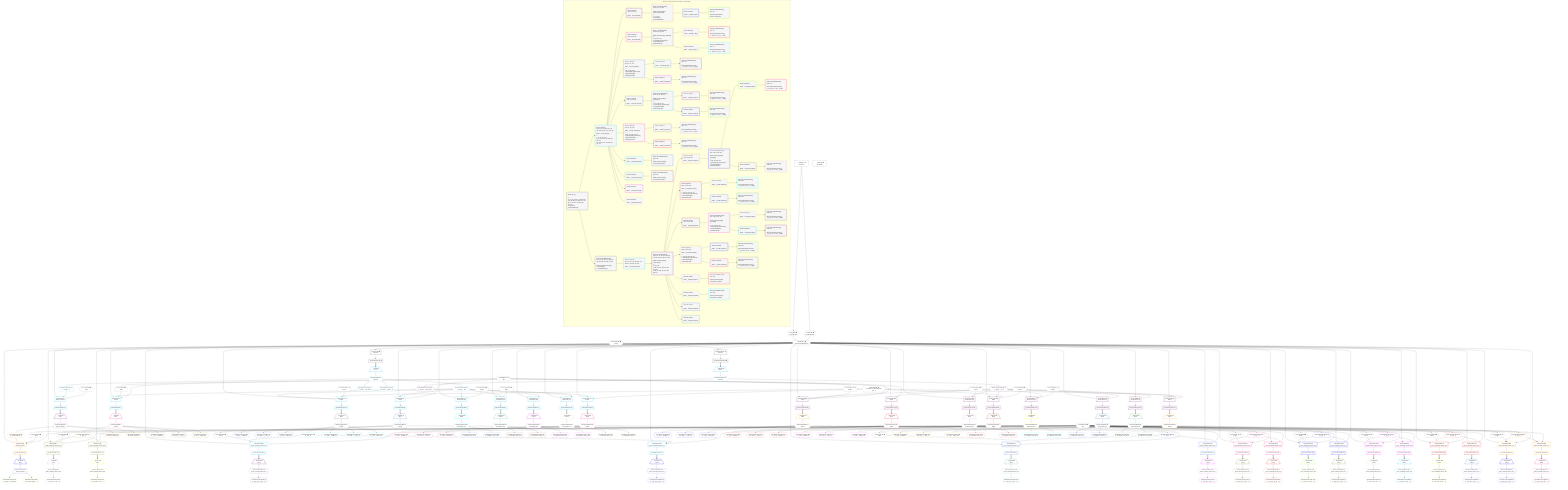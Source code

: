 %%{init: {'themeVariables': { 'fontSize': '12px'}}}%%
graph TD
    classDef path fill:#eee,stroke:#000,color:#000
    classDef plan fill:#fff,stroke-width:1px,color:#000
    classDef itemplan fill:#fff,stroke-width:2px,color:#000
    classDef unbatchedplan fill:#dff,stroke-width:1px,color:#000
    classDef sideeffectplan fill:#fcc,stroke-width:2px,color:#000
    classDef bucket fill:#f6f6f6,color:#000,stroke-width:2px,text-align:left


    %% plan dependencies
    Object10{{"Object[10∈0] ➊<br />ᐸ{pgSettings,withPgClient}ᐳ"}}:::plan
    Access8{{"Access[8∈0] ➊<br />ᐸ2.pgSettingsᐳ"}}:::plan
    Access9{{"Access[9∈0] ➊<br />ᐸ2.withPgClientᐳ"}}:::plan
    Access8 & Access9 --> Object10
    PgSelect7[["PgSelect[7∈0] ➊<br />ᐸpersonᐳ"]]:::plan
    Object10 --> PgSelect7
    __Value2["__Value[2∈0] ➊<br />ᐸcontextᐳ"]:::plan
    __Value2 --> Access8
    __Value2 --> Access9
    PgSelectRows11[["PgSelectRows[11∈0] ➊"]]:::plan
    PgSelect7 --> PgSelectRows11
    Connection36{{"Connection[36∈0] ➊<br />ᐸ32ᐳ"}}:::plan
    Constant406{{"Constant[406∈0] ➊<br />ᐸ1ᐳ"}}:::plan
    Constant406 --> Connection36
    Connection50{{"Connection[50∈0] ➊<br />ᐸ48ᐳ"}}:::plan
    Constant407{{"Constant[407∈0] ➊<br />ᐸ2ᐳ"}}:::plan
    Constant407 --> Connection50
    Connection65{{"Connection[65∈0] ➊<br />ᐸ61ᐳ"}}:::plan
    Constant406 --> Connection65
    Connection97{{"Connection[97∈0] ➊<br />ᐸ93ᐳ"}}:::plan
    Constant406 --> Connection97
    Connection134{{"Connection[134∈0] ➊<br />ᐸ130ᐳ"}}:::plan
    Constant406 --> Connection134
    Connection167{{"Connection[167∈0] ➊<br />ᐸ163ᐳ"}}:::plan
    Constant406 --> Connection167
    Connection237{{"Connection[237∈0] ➊<br />ᐸ233ᐳ"}}:::plan
    Constant407 --> Connection237
    Connection252{{"Connection[252∈0] ➊<br />ᐸ248ᐳ"}}:::plan
    Constant406 --> Connection252
    Connection284{{"Connection[284∈0] ➊<br />ᐸ280ᐳ"}}:::plan
    Constant406 --> Connection284
    Connection321{{"Connection[321∈0] ➊<br />ᐸ317ᐳ"}}:::plan
    Constant406 --> Connection321
    Connection354{{"Connection[354∈0] ➊<br />ᐸ350ᐳ"}}:::plan
    Constant406 --> Connection354
    __Value4["__Value[4∈0] ➊<br />ᐸrootValueᐳ"]:::plan
    Connection22{{"Connection[22∈0] ➊<br />ᐸ18ᐳ"}}:::plan
    Connection119{{"Connection[119∈0] ➊<br />ᐸ117ᐳ"}}:::plan
    Connection187{{"Connection[187∈0] ➊<br />ᐸ185ᐳ"}}:::plan
    Connection198{{"Connection[198∈0] ➊<br />ᐸ196ᐳ"}}:::plan
    Connection223{{"Connection[223∈0] ➊<br />ᐸ221ᐳ"}}:::plan
    Connection306{{"Connection[306∈0] ➊<br />ᐸ304ᐳ"}}:::plan
    Connection374{{"Connection[374∈0] ➊<br />ᐸ372ᐳ"}}:::plan
    Connection385{{"Connection[385∈0] ➊<br />ᐸ383ᐳ"}}:::plan
    Constant408{{"Constant[408∈0] ➊<br />ᐸ'Large bet on myself in round one.'ᐳ"}}:::plan
    PgSelect51[["PgSelect[51∈1]<br />ᐸpostᐳ"]]:::plan
    PgClassExpression44{{"PgClassExpression[44∈1]<br />ᐸ__person__.”id”ᐳ"}}:::plan
    Object10 & PgClassExpression44 & Connection50 & Constant407 --> PgSelect51
    PgSelect120[["PgSelect[120∈1]<br />ᐸpostᐳ"]]:::plan
    Object10 & PgClassExpression44 & Constant408 & Connection119 --> PgSelect120
    PgSelect23[["PgSelect[23∈1]<br />ᐸperson_friendsᐳ"]]:::plan
    PgClassExpression15{{"PgClassExpression[15∈1]<br />ᐸ__person__ᐳ"}}:::plan
    Object10 & PgClassExpression15 & Connection22 --> PgSelect23
    PgSelect82[["PgSelect[82∈1]<br />ᐸpostᐳ"]]:::plan
    Object10 & PgClassExpression44 & Constant407 --> PgSelect82
    PgSelect152[["PgSelect[152∈1]<br />ᐸpostᐳ"]]:::plan
    Object10 & PgClassExpression44 & Constant408 --> PgSelect152
    PgSelect188[["PgSelect[188∈1]<br />ᐸcompound_keyᐳ"]]:::plan
    Object10 & PgClassExpression44 & Connection187 --> PgSelect188
    PgSelect199[["PgSelect[199∈1]<br />ᐸcompound_keyᐳ"]]:::plan
    Object10 & PgClassExpression44 & Connection198 --> PgSelect199
    PgSelect205[["PgSelect[205∈1]<br />ᐸcompound_keyᐳ"]]:::plan
    Object10 & PgClassExpression44 --> PgSelect205
    PgSelect212[["PgSelect[212∈1]<br />ᐸcompound_keyᐳ"]]:::plan
    Object10 & PgClassExpression44 --> PgSelect212
    __Item12[/"__Item[12∈1]<br />ᐸ11ᐳ"\]:::itemplan
    PgSelectRows11 ==> __Item12
    PgSelectSingle13{{"PgSelectSingle[13∈1]<br />ᐸpersonᐳ"}}:::plan
    __Item12 --> PgSelectSingle13
    PgClassExpression14{{"PgClassExpression[14∈1]<br />ᐸ__person__...full_name”ᐳ"}}:::plan
    PgSelectSingle13 --> PgClassExpression14
    PgSelectSingle13 --> PgClassExpression15
    PgClassExpression16{{"PgClassExpression[16∈1]<br />ᐸ”c”.”perso..._person__)ᐳ"}}:::plan
    PgSelectSingle13 --> PgClassExpression16
    PgSelectRows24[["PgSelectRows[24∈1]"]]:::plan
    PgSelect23 --> PgSelectRows24
    PgSelectSingle13 --> PgClassExpression44
    PgSelectRows52[["PgSelectRows[52∈1]"]]:::plan
    PgSelect51 --> PgSelectRows52
    PgSelectRows84[["PgSelectRows[84∈1]"]]:::plan
    PgSelect82 --> PgSelectRows84
    PgSelectRows121[["PgSelectRows[121∈1]"]]:::plan
    PgSelect120 --> PgSelectRows121
    PgSelectRows154[["PgSelectRows[154∈1]"]]:::plan
    PgSelect152 --> PgSelectRows154
    PgSelectRows189[["PgSelectRows[189∈1]"]]:::plan
    PgSelect188 --> PgSelectRows189
    PgSelectRows200[["PgSelectRows[200∈1]"]]:::plan
    PgSelect199 --> PgSelectRows200
    PgSelectRows207[["PgSelectRows[207∈1]"]]:::plan
    PgSelect205 --> PgSelectRows207
    PgSelectRows214[["PgSelectRows[214∈1]"]]:::plan
    PgSelect212 --> PgSelectRows214
    __Item25[/"__Item[25∈2]<br />ᐸ24ᐳ"\]:::itemplan
    PgSelectRows24 ==> __Item25
    PgSelectSingle26{{"PgSelectSingle[26∈2]<br />ᐸperson_friendsᐳ"}}:::plan
    __Item25 --> PgSelectSingle26
    PgSelect37[["PgSelect[37∈3]<br />ᐸperson_friendsᐳ"]]:::plan
    PgClassExpression28{{"PgClassExpression[28∈3]<br />ᐸ__person_friends__ᐳ"}}:::plan
    Object10 & PgClassExpression28 & Connection36 & Constant406 --> PgSelect37
    PgClassExpression27{{"PgClassExpression[27∈3]<br />ᐸ__person_f...full_name”ᐳ"}}:::plan
    PgSelectSingle26 --> PgClassExpression27
    PgSelectSingle26 --> PgClassExpression28
    PgClassExpression29{{"PgClassExpression[29∈3]<br />ᐸ”c”.”perso...friends__)ᐳ"}}:::plan
    PgSelectSingle26 --> PgClassExpression29
    PgSelectRows38[["PgSelectRows[38∈3]"]]:::plan
    PgSelect37 --> PgSelectRows38
    __Item39[/"__Item[39∈4]<br />ᐸ38ᐳ"\]:::itemplan
    PgSelectRows38 ==> __Item39
    PgSelectSingle40{{"PgSelectSingle[40∈4]<br />ᐸperson_friendsᐳ"}}:::plan
    __Item39 --> PgSelectSingle40
    PgClassExpression41{{"PgClassExpression[41∈5]<br />ᐸ__person_f...full_name”ᐳ"}}:::plan
    PgSelectSingle40 --> PgClassExpression41
    PgClassExpression43{{"PgClassExpression[43∈5]<br />ᐸ”c”.”perso...friends__)ᐳ"}}:::plan
    PgSelectSingle40 --> PgClassExpression43
    __Item53[/"__Item[53∈6]<br />ᐸ52ᐳ"\]:::itemplan
    PgSelectRows52 ==> __Item53
    PgSelectSingle54{{"PgSelectSingle[54∈6]<br />ᐸpostᐳ"}}:::plan
    __Item53 --> PgSelectSingle54
    PgSelect66[["PgSelect[66∈7]<br />ᐸpost_computed_interval_setᐳ"]]:::plan
    PgClassExpression56{{"PgClassExpression[56∈7]<br />ᐸ__post__ᐳ"}}:::plan
    Object10 & PgClassExpression56 & Connection65 & Constant406 --> PgSelect66
    PgSelect74[["PgSelect[74∈7]<br />ᐸpost_computed_interval_setᐳ"]]:::plan
    Object10 & PgClassExpression56 & Constant406 --> PgSelect74
    PgClassExpression55{{"PgClassExpression[55∈7]<br />ᐸ__post__.”headline”ᐳ"}}:::plan
    PgSelectSingle54 --> PgClassExpression55
    PgSelectSingle54 --> PgClassExpression56
    PgClassExpression57{{"PgClassExpression[57∈7]<br />ᐸ”a”.”post_...(__post__)ᐳ"}}:::plan
    PgSelectSingle54 --> PgClassExpression57
    PgClassExpression58{{"PgClassExpression[58∈7]<br />ᐸ__post__.”author_id”ᐳ"}}:::plan
    PgSelectSingle54 --> PgClassExpression58
    PgSelectRows67[["PgSelectRows[67∈7]"]]:::plan
    PgSelect66 --> PgSelectRows67
    PgSelectRows76[["PgSelectRows[76∈7]"]]:::plan
    PgSelect74 --> PgSelectRows76
    __Item68[/"__Item[68∈8]<br />ᐸ67ᐳ"\]:::itemplan
    PgSelectRows67 ==> __Item68
    PgSelectSingle69{{"PgSelectSingle[69∈8]<br />ᐸpost_computed_interval_setᐳ"}}:::plan
    __Item68 --> PgSelectSingle69
    PgClassExpression70{{"PgClassExpression[70∈8]<br />ᐸ__post_com...al_set__.vᐳ"}}:::plan
    PgSelectSingle69 --> PgClassExpression70
    __Item77[/"__Item[77∈10]<br />ᐸ76ᐳ"\]:::itemplan
    PgSelectRows76 ==> __Item77
    PgSelectSingle78{{"PgSelectSingle[78∈10]<br />ᐸpost_computed_interval_setᐳ"}}:::plan
    __Item77 --> PgSelectSingle78
    PgClassExpression79{{"PgClassExpression[79∈10]<br />ᐸ__post_com...al_set__.vᐳ"}}:::plan
    PgSelectSingle78 --> PgClassExpression79
    PgSelect98[["PgSelect[98∈12]<br />ᐸpost_computed_interval_setᐳ"]]:::plan
    PgClassExpression88{{"PgClassExpression[88∈12]<br />ᐸ__post__ᐳ"}}:::plan
    Object10 & PgClassExpression88 & Connection97 & Constant406 --> PgSelect98
    PgSelect106[["PgSelect[106∈12]<br />ᐸpost_computed_interval_setᐳ"]]:::plan
    Object10 & PgClassExpression88 & Constant406 --> PgSelect106
    __Item85[/"__Item[85∈12]<br />ᐸ84ᐳ"\]:::itemplan
    PgSelectRows84 ==> __Item85
    PgSelectSingle86{{"PgSelectSingle[86∈12]<br />ᐸpostᐳ"}}:::plan
    __Item85 --> PgSelectSingle86
    PgClassExpression87{{"PgClassExpression[87∈12]<br />ᐸ__post__.”headline”ᐳ"}}:::plan
    PgSelectSingle86 --> PgClassExpression87
    PgSelectSingle86 --> PgClassExpression88
    PgClassExpression89{{"PgClassExpression[89∈12]<br />ᐸ”a”.”post_...(__post__)ᐳ"}}:::plan
    PgSelectSingle86 --> PgClassExpression89
    PgClassExpression90{{"PgClassExpression[90∈12]<br />ᐸ__post__.”author_id”ᐳ"}}:::plan
    PgSelectSingle86 --> PgClassExpression90
    PgSelectRows99[["PgSelectRows[99∈12]"]]:::plan
    PgSelect98 --> PgSelectRows99
    PgSelectRows108[["PgSelectRows[108∈12]"]]:::plan
    PgSelect106 --> PgSelectRows108
    __Item100[/"__Item[100∈13]<br />ᐸ99ᐳ"\]:::itemplan
    PgSelectRows99 ==> __Item100
    PgSelectSingle101{{"PgSelectSingle[101∈13]<br />ᐸpost_computed_interval_setᐳ"}}:::plan
    __Item100 --> PgSelectSingle101
    PgClassExpression102{{"PgClassExpression[102∈13]<br />ᐸ__post_com...al_set__.vᐳ"}}:::plan
    PgSelectSingle101 --> PgClassExpression102
    __Item109[/"__Item[109∈15]<br />ᐸ108ᐳ"\]:::itemplan
    PgSelectRows108 ==> __Item109
    PgSelectSingle110{{"PgSelectSingle[110∈15]<br />ᐸpost_computed_interval_setᐳ"}}:::plan
    __Item109 --> PgSelectSingle110
    PgClassExpression111{{"PgClassExpression[111∈15]<br />ᐸ__post_com...al_set__.vᐳ"}}:::plan
    PgSelectSingle110 --> PgClassExpression111
    __Item122[/"__Item[122∈17]<br />ᐸ121ᐳ"\]:::itemplan
    PgSelectRows121 ==> __Item122
    PgSelectSingle123{{"PgSelectSingle[123∈17]<br />ᐸpostᐳ"}}:::plan
    __Item122 --> PgSelectSingle123
    PgSelect135[["PgSelect[135∈18]<br />ᐸpost_computed_interval_setᐳ"]]:::plan
    PgClassExpression125{{"PgClassExpression[125∈18]<br />ᐸ__post__ᐳ"}}:::plan
    Object10 & PgClassExpression125 & Connection134 & Constant406 --> PgSelect135
    PgSelect143[["PgSelect[143∈18]<br />ᐸpost_computed_interval_setᐳ"]]:::plan
    Object10 & PgClassExpression125 & Constant406 --> PgSelect143
    PgClassExpression124{{"PgClassExpression[124∈18]<br />ᐸ__post__.”headline”ᐳ"}}:::plan
    PgSelectSingle123 --> PgClassExpression124
    PgSelectSingle123 --> PgClassExpression125
    PgClassExpression126{{"PgClassExpression[126∈18]<br />ᐸ”a”.”post_...(__post__)ᐳ"}}:::plan
    PgSelectSingle123 --> PgClassExpression126
    PgClassExpression127{{"PgClassExpression[127∈18]<br />ᐸ__post__.”author_id”ᐳ"}}:::plan
    PgSelectSingle123 --> PgClassExpression127
    PgSelectRows136[["PgSelectRows[136∈18]"]]:::plan
    PgSelect135 --> PgSelectRows136
    PgSelectRows145[["PgSelectRows[145∈18]"]]:::plan
    PgSelect143 --> PgSelectRows145
    __Item137[/"__Item[137∈19]<br />ᐸ136ᐳ"\]:::itemplan
    PgSelectRows136 ==> __Item137
    PgSelectSingle138{{"PgSelectSingle[138∈19]<br />ᐸpost_computed_interval_setᐳ"}}:::plan
    __Item137 --> PgSelectSingle138
    PgClassExpression139{{"PgClassExpression[139∈19]<br />ᐸ__post_com...al_set__.vᐳ"}}:::plan
    PgSelectSingle138 --> PgClassExpression139
    __Item146[/"__Item[146∈21]<br />ᐸ145ᐳ"\]:::itemplan
    PgSelectRows145 ==> __Item146
    PgSelectSingle147{{"PgSelectSingle[147∈21]<br />ᐸpost_computed_interval_setᐳ"}}:::plan
    __Item146 --> PgSelectSingle147
    PgClassExpression148{{"PgClassExpression[148∈21]<br />ᐸ__post_com...al_set__.vᐳ"}}:::plan
    PgSelectSingle147 --> PgClassExpression148
    PgSelect168[["PgSelect[168∈23]<br />ᐸpost_computed_interval_setᐳ"]]:::plan
    PgClassExpression158{{"PgClassExpression[158∈23]<br />ᐸ__post__ᐳ"}}:::plan
    Object10 & PgClassExpression158 & Connection167 & Constant406 --> PgSelect168
    PgSelect176[["PgSelect[176∈23]<br />ᐸpost_computed_interval_setᐳ"]]:::plan
    Object10 & PgClassExpression158 & Constant406 --> PgSelect176
    __Item155[/"__Item[155∈23]<br />ᐸ154ᐳ"\]:::itemplan
    PgSelectRows154 ==> __Item155
    PgSelectSingle156{{"PgSelectSingle[156∈23]<br />ᐸpostᐳ"}}:::plan
    __Item155 --> PgSelectSingle156
    PgClassExpression157{{"PgClassExpression[157∈23]<br />ᐸ__post__.”headline”ᐳ"}}:::plan
    PgSelectSingle156 --> PgClassExpression157
    PgSelectSingle156 --> PgClassExpression158
    PgClassExpression159{{"PgClassExpression[159∈23]<br />ᐸ”a”.”post_...(__post__)ᐳ"}}:::plan
    PgSelectSingle156 --> PgClassExpression159
    PgClassExpression160{{"PgClassExpression[160∈23]<br />ᐸ__post__.”author_id”ᐳ"}}:::plan
    PgSelectSingle156 --> PgClassExpression160
    PgSelectRows169[["PgSelectRows[169∈23]"]]:::plan
    PgSelect168 --> PgSelectRows169
    PgSelectRows178[["PgSelectRows[178∈23]"]]:::plan
    PgSelect176 --> PgSelectRows178
    __Item170[/"__Item[170∈24]<br />ᐸ169ᐳ"\]:::itemplan
    PgSelectRows169 ==> __Item170
    PgSelectSingle171{{"PgSelectSingle[171∈24]<br />ᐸpost_computed_interval_setᐳ"}}:::plan
    __Item170 --> PgSelectSingle171
    PgClassExpression172{{"PgClassExpression[172∈24]<br />ᐸ__post_com...al_set__.vᐳ"}}:::plan
    PgSelectSingle171 --> PgClassExpression172
    __Item179[/"__Item[179∈26]<br />ᐸ178ᐳ"\]:::itemplan
    PgSelectRows178 ==> __Item179
    PgSelectSingle180{{"PgSelectSingle[180∈26]<br />ᐸpost_computed_interval_setᐳ"}}:::plan
    __Item179 --> PgSelectSingle180
    PgClassExpression181{{"PgClassExpression[181∈26]<br />ᐸ__post_com...al_set__.vᐳ"}}:::plan
    PgSelectSingle180 --> PgClassExpression181
    __Item190[/"__Item[190∈28]<br />ᐸ189ᐳ"\]:::itemplan
    PgSelectRows189 ==> __Item190
    PgSelectSingle191{{"PgSelectSingle[191∈28]<br />ᐸcompound_keyᐳ"}}:::plan
    __Item190 --> PgSelectSingle191
    PgClassExpression192{{"PgClassExpression[192∈29]<br />ᐸ__compound...rson_id_1”ᐳ"}}:::plan
    PgSelectSingle191 --> PgClassExpression192
    PgClassExpression193{{"PgClassExpression[193∈29]<br />ᐸ__compound...rson_id_2”ᐳ"}}:::plan
    PgSelectSingle191 --> PgClassExpression193
    __Item201[/"__Item[201∈30]<br />ᐸ200ᐳ"\]:::itemplan
    PgSelectRows200 ==> __Item201
    PgSelectSingle202{{"PgSelectSingle[202∈30]<br />ᐸcompound_keyᐳ"}}:::plan
    __Item201 --> PgSelectSingle202
    PgClassExpression203{{"PgClassExpression[203∈31]<br />ᐸ__compound...rson_id_1”ᐳ"}}:::plan
    PgSelectSingle202 --> PgClassExpression203
    PgClassExpression204{{"PgClassExpression[204∈31]<br />ᐸ__compound...rson_id_2”ᐳ"}}:::plan
    PgSelectSingle202 --> PgClassExpression204
    __Item208[/"__Item[208∈32]<br />ᐸ207ᐳ"\]:::itemplan
    PgSelectRows207 ==> __Item208
    PgSelectSingle209{{"PgSelectSingle[209∈32]<br />ᐸcompound_keyᐳ"}}:::plan
    __Item208 --> PgSelectSingle209
    PgClassExpression210{{"PgClassExpression[210∈32]<br />ᐸ__compound...rson_id_1”ᐳ"}}:::plan
    PgSelectSingle209 --> PgClassExpression210
    PgClassExpression211{{"PgClassExpression[211∈32]<br />ᐸ__compound...rson_id_2”ᐳ"}}:::plan
    PgSelectSingle209 --> PgClassExpression211
    __Item215[/"__Item[215∈33]<br />ᐸ214ᐳ"\]:::itemplan
    PgSelectRows214 ==> __Item215
    PgSelectSingle216{{"PgSelectSingle[216∈33]<br />ᐸcompound_keyᐳ"}}:::plan
    __Item215 --> PgSelectSingle216
    PgClassExpression217{{"PgClassExpression[217∈33]<br />ᐸ__compound...rson_id_1”ᐳ"}}:::plan
    PgSelectSingle216 --> PgClassExpression217
    PgClassExpression218{{"PgClassExpression[218∈33]<br />ᐸ__compound...rson_id_2”ᐳ"}}:::plan
    PgSelectSingle216 --> PgClassExpression218
    PgSelect224[["PgSelect[224∈34] ➊<br />ᐸpersonᐳ"]]:::plan
    Object10 & Connection223 --> PgSelect224
    PgSelectRows225[["PgSelectRows[225∈34] ➊"]]:::plan
    PgSelect224 --> PgSelectRows225
    __Item226[/"__Item[226∈35]<br />ᐸ225ᐳ"\]:::itemplan
    PgSelectRows225 ==> __Item226
    PgSelectSingle227{{"PgSelectSingle[227∈35]<br />ᐸpersonᐳ"}}:::plan
    __Item226 --> PgSelectSingle227
    PgSelect238[["PgSelect[238∈36]<br />ᐸpostᐳ"]]:::plan
    PgClassExpression228{{"PgClassExpression[228∈36]<br />ᐸ__person__.”id”ᐳ"}}:::plan
    Object10 & PgClassExpression228 & Connection237 & Constant407 --> PgSelect238
    PgSelect307[["PgSelect[307∈36]<br />ᐸpostᐳ"]]:::plan
    Object10 & PgClassExpression228 & Constant408 & Connection306 --> PgSelect307
    PgSelect269[["PgSelect[269∈36]<br />ᐸpostᐳ"]]:::plan
    Object10 & PgClassExpression228 & Constant407 --> PgSelect269
    PgSelect339[["PgSelect[339∈36]<br />ᐸpostᐳ"]]:::plan
    Object10 & PgClassExpression228 & Constant408 --> PgSelect339
    PgSelect375[["PgSelect[375∈36]<br />ᐸcompound_keyᐳ"]]:::plan
    Object10 & PgClassExpression228 & Connection374 --> PgSelect375
    PgSelect386[["PgSelect[386∈36]<br />ᐸcompound_keyᐳ"]]:::plan
    Object10 & PgClassExpression228 & Connection385 --> PgSelect386
    PgSelect392[["PgSelect[392∈36]<br />ᐸcompound_keyᐳ"]]:::plan
    Object10 & PgClassExpression228 --> PgSelect392
    PgSelect399[["PgSelect[399∈36]<br />ᐸcompound_keyᐳ"]]:::plan
    Object10 & PgClassExpression228 --> PgSelect399
    PgSelectSingle227 --> PgClassExpression228
    PgClassExpression229{{"PgClassExpression[229∈36]<br />ᐸ__person__...full_name”ᐳ"}}:::plan
    PgSelectSingle227 --> PgClassExpression229
    PgSelectRows239[["PgSelectRows[239∈36]"]]:::plan
    PgSelect238 --> PgSelectRows239
    PgSelectRows271[["PgSelectRows[271∈36]"]]:::plan
    PgSelect269 --> PgSelectRows271
    PgSelectRows308[["PgSelectRows[308∈36]"]]:::plan
    PgSelect307 --> PgSelectRows308
    PgSelectRows341[["PgSelectRows[341∈36]"]]:::plan
    PgSelect339 --> PgSelectRows341
    PgSelectRows376[["PgSelectRows[376∈36]"]]:::plan
    PgSelect375 --> PgSelectRows376
    PgSelectRows387[["PgSelectRows[387∈36]"]]:::plan
    PgSelect386 --> PgSelectRows387
    PgSelectRows394[["PgSelectRows[394∈36]"]]:::plan
    PgSelect392 --> PgSelectRows394
    PgSelectRows401[["PgSelectRows[401∈36]"]]:::plan
    PgSelect399 --> PgSelectRows401
    __Item240[/"__Item[240∈37]<br />ᐸ239ᐳ"\]:::itemplan
    PgSelectRows239 ==> __Item240
    PgSelectSingle241{{"PgSelectSingle[241∈37]<br />ᐸpostᐳ"}}:::plan
    __Item240 --> PgSelectSingle241
    PgSelect253[["PgSelect[253∈38]<br />ᐸpost_computed_interval_setᐳ"]]:::plan
    PgClassExpression243{{"PgClassExpression[243∈38]<br />ᐸ__post__ᐳ"}}:::plan
    Object10 & PgClassExpression243 & Connection252 & Constant406 --> PgSelect253
    PgSelect261[["PgSelect[261∈38]<br />ᐸpost_computed_interval_setᐳ"]]:::plan
    Object10 & PgClassExpression243 & Constant406 --> PgSelect261
    PgClassExpression242{{"PgClassExpression[242∈38]<br />ᐸ__post__.”headline”ᐳ"}}:::plan
    PgSelectSingle241 --> PgClassExpression242
    PgSelectSingle241 --> PgClassExpression243
    PgClassExpression244{{"PgClassExpression[244∈38]<br />ᐸ”a”.”post_...(__post__)ᐳ"}}:::plan
    PgSelectSingle241 --> PgClassExpression244
    PgClassExpression245{{"PgClassExpression[245∈38]<br />ᐸ__post__.”author_id”ᐳ"}}:::plan
    PgSelectSingle241 --> PgClassExpression245
    PgSelectRows254[["PgSelectRows[254∈38]"]]:::plan
    PgSelect253 --> PgSelectRows254
    PgSelectRows263[["PgSelectRows[263∈38]"]]:::plan
    PgSelect261 --> PgSelectRows263
    __Item255[/"__Item[255∈39]<br />ᐸ254ᐳ"\]:::itemplan
    PgSelectRows254 ==> __Item255
    PgSelectSingle256{{"PgSelectSingle[256∈39]<br />ᐸpost_computed_interval_setᐳ"}}:::plan
    __Item255 --> PgSelectSingle256
    PgClassExpression257{{"PgClassExpression[257∈39]<br />ᐸ__post_com...al_set__.vᐳ"}}:::plan
    PgSelectSingle256 --> PgClassExpression257
    __Item264[/"__Item[264∈41]<br />ᐸ263ᐳ"\]:::itemplan
    PgSelectRows263 ==> __Item264
    PgSelectSingle265{{"PgSelectSingle[265∈41]<br />ᐸpost_computed_interval_setᐳ"}}:::plan
    __Item264 --> PgSelectSingle265
    PgClassExpression266{{"PgClassExpression[266∈41]<br />ᐸ__post_com...al_set__.vᐳ"}}:::plan
    PgSelectSingle265 --> PgClassExpression266
    PgSelect285[["PgSelect[285∈43]<br />ᐸpost_computed_interval_setᐳ"]]:::plan
    PgClassExpression275{{"PgClassExpression[275∈43]<br />ᐸ__post__ᐳ"}}:::plan
    Object10 & PgClassExpression275 & Connection284 & Constant406 --> PgSelect285
    PgSelect293[["PgSelect[293∈43]<br />ᐸpost_computed_interval_setᐳ"]]:::plan
    Object10 & PgClassExpression275 & Constant406 --> PgSelect293
    __Item272[/"__Item[272∈43]<br />ᐸ271ᐳ"\]:::itemplan
    PgSelectRows271 ==> __Item272
    PgSelectSingle273{{"PgSelectSingle[273∈43]<br />ᐸpostᐳ"}}:::plan
    __Item272 --> PgSelectSingle273
    PgClassExpression274{{"PgClassExpression[274∈43]<br />ᐸ__post__.”headline”ᐳ"}}:::plan
    PgSelectSingle273 --> PgClassExpression274
    PgSelectSingle273 --> PgClassExpression275
    PgClassExpression276{{"PgClassExpression[276∈43]<br />ᐸ”a”.”post_...(__post__)ᐳ"}}:::plan
    PgSelectSingle273 --> PgClassExpression276
    PgClassExpression277{{"PgClassExpression[277∈43]<br />ᐸ__post__.”author_id”ᐳ"}}:::plan
    PgSelectSingle273 --> PgClassExpression277
    PgSelectRows286[["PgSelectRows[286∈43]"]]:::plan
    PgSelect285 --> PgSelectRows286
    PgSelectRows295[["PgSelectRows[295∈43]"]]:::plan
    PgSelect293 --> PgSelectRows295
    __Item287[/"__Item[287∈44]<br />ᐸ286ᐳ"\]:::itemplan
    PgSelectRows286 ==> __Item287
    PgSelectSingle288{{"PgSelectSingle[288∈44]<br />ᐸpost_computed_interval_setᐳ"}}:::plan
    __Item287 --> PgSelectSingle288
    PgClassExpression289{{"PgClassExpression[289∈44]<br />ᐸ__post_com...al_set__.vᐳ"}}:::plan
    PgSelectSingle288 --> PgClassExpression289
    __Item296[/"__Item[296∈46]<br />ᐸ295ᐳ"\]:::itemplan
    PgSelectRows295 ==> __Item296
    PgSelectSingle297{{"PgSelectSingle[297∈46]<br />ᐸpost_computed_interval_setᐳ"}}:::plan
    __Item296 --> PgSelectSingle297
    PgClassExpression298{{"PgClassExpression[298∈46]<br />ᐸ__post_com...al_set__.vᐳ"}}:::plan
    PgSelectSingle297 --> PgClassExpression298
    __Item309[/"__Item[309∈48]<br />ᐸ308ᐳ"\]:::itemplan
    PgSelectRows308 ==> __Item309
    PgSelectSingle310{{"PgSelectSingle[310∈48]<br />ᐸpostᐳ"}}:::plan
    __Item309 --> PgSelectSingle310
    PgSelect322[["PgSelect[322∈49]<br />ᐸpost_computed_interval_setᐳ"]]:::plan
    PgClassExpression312{{"PgClassExpression[312∈49]<br />ᐸ__post__ᐳ"}}:::plan
    Object10 & PgClassExpression312 & Connection321 & Constant406 --> PgSelect322
    PgSelect330[["PgSelect[330∈49]<br />ᐸpost_computed_interval_setᐳ"]]:::plan
    Object10 & PgClassExpression312 & Constant406 --> PgSelect330
    PgClassExpression311{{"PgClassExpression[311∈49]<br />ᐸ__post__.”headline”ᐳ"}}:::plan
    PgSelectSingle310 --> PgClassExpression311
    PgSelectSingle310 --> PgClassExpression312
    PgClassExpression313{{"PgClassExpression[313∈49]<br />ᐸ”a”.”post_...(__post__)ᐳ"}}:::plan
    PgSelectSingle310 --> PgClassExpression313
    PgClassExpression314{{"PgClassExpression[314∈49]<br />ᐸ__post__.”author_id”ᐳ"}}:::plan
    PgSelectSingle310 --> PgClassExpression314
    PgSelectRows323[["PgSelectRows[323∈49]"]]:::plan
    PgSelect322 --> PgSelectRows323
    PgSelectRows332[["PgSelectRows[332∈49]"]]:::plan
    PgSelect330 --> PgSelectRows332
    __Item324[/"__Item[324∈50]<br />ᐸ323ᐳ"\]:::itemplan
    PgSelectRows323 ==> __Item324
    PgSelectSingle325{{"PgSelectSingle[325∈50]<br />ᐸpost_computed_interval_setᐳ"}}:::plan
    __Item324 --> PgSelectSingle325
    PgClassExpression326{{"PgClassExpression[326∈50]<br />ᐸ__post_com...al_set__.vᐳ"}}:::plan
    PgSelectSingle325 --> PgClassExpression326
    __Item333[/"__Item[333∈52]<br />ᐸ332ᐳ"\]:::itemplan
    PgSelectRows332 ==> __Item333
    PgSelectSingle334{{"PgSelectSingle[334∈52]<br />ᐸpost_computed_interval_setᐳ"}}:::plan
    __Item333 --> PgSelectSingle334
    PgClassExpression335{{"PgClassExpression[335∈52]<br />ᐸ__post_com...al_set__.vᐳ"}}:::plan
    PgSelectSingle334 --> PgClassExpression335
    PgSelect355[["PgSelect[355∈54]<br />ᐸpost_computed_interval_setᐳ"]]:::plan
    PgClassExpression345{{"PgClassExpression[345∈54]<br />ᐸ__post__ᐳ"}}:::plan
    Object10 & PgClassExpression345 & Connection354 & Constant406 --> PgSelect355
    PgSelect363[["PgSelect[363∈54]<br />ᐸpost_computed_interval_setᐳ"]]:::plan
    Object10 & PgClassExpression345 & Constant406 --> PgSelect363
    __Item342[/"__Item[342∈54]<br />ᐸ341ᐳ"\]:::itemplan
    PgSelectRows341 ==> __Item342
    PgSelectSingle343{{"PgSelectSingle[343∈54]<br />ᐸpostᐳ"}}:::plan
    __Item342 --> PgSelectSingle343
    PgClassExpression344{{"PgClassExpression[344∈54]<br />ᐸ__post__.”headline”ᐳ"}}:::plan
    PgSelectSingle343 --> PgClassExpression344
    PgSelectSingle343 --> PgClassExpression345
    PgClassExpression346{{"PgClassExpression[346∈54]<br />ᐸ”a”.”post_...(__post__)ᐳ"}}:::plan
    PgSelectSingle343 --> PgClassExpression346
    PgClassExpression347{{"PgClassExpression[347∈54]<br />ᐸ__post__.”author_id”ᐳ"}}:::plan
    PgSelectSingle343 --> PgClassExpression347
    PgSelectRows356[["PgSelectRows[356∈54]"]]:::plan
    PgSelect355 --> PgSelectRows356
    PgSelectRows365[["PgSelectRows[365∈54]"]]:::plan
    PgSelect363 --> PgSelectRows365
    __Item357[/"__Item[357∈55]<br />ᐸ356ᐳ"\]:::itemplan
    PgSelectRows356 ==> __Item357
    PgSelectSingle358{{"PgSelectSingle[358∈55]<br />ᐸpost_computed_interval_setᐳ"}}:::plan
    __Item357 --> PgSelectSingle358
    PgClassExpression359{{"PgClassExpression[359∈55]<br />ᐸ__post_com...al_set__.vᐳ"}}:::plan
    PgSelectSingle358 --> PgClassExpression359
    __Item366[/"__Item[366∈57]<br />ᐸ365ᐳ"\]:::itemplan
    PgSelectRows365 ==> __Item366
    PgSelectSingle367{{"PgSelectSingle[367∈57]<br />ᐸpost_computed_interval_setᐳ"}}:::plan
    __Item366 --> PgSelectSingle367
    PgClassExpression368{{"PgClassExpression[368∈57]<br />ᐸ__post_com...al_set__.vᐳ"}}:::plan
    PgSelectSingle367 --> PgClassExpression368
    __Item377[/"__Item[377∈59]<br />ᐸ376ᐳ"\]:::itemplan
    PgSelectRows376 ==> __Item377
    PgSelectSingle378{{"PgSelectSingle[378∈59]<br />ᐸcompound_keyᐳ"}}:::plan
    __Item377 --> PgSelectSingle378
    PgClassExpression379{{"PgClassExpression[379∈60]<br />ᐸ__compound...rson_id_1”ᐳ"}}:::plan
    PgSelectSingle378 --> PgClassExpression379
    PgClassExpression380{{"PgClassExpression[380∈60]<br />ᐸ__compound...rson_id_2”ᐳ"}}:::plan
    PgSelectSingle378 --> PgClassExpression380
    __Item388[/"__Item[388∈61]<br />ᐸ387ᐳ"\]:::itemplan
    PgSelectRows387 ==> __Item388
    PgSelectSingle389{{"PgSelectSingle[389∈61]<br />ᐸcompound_keyᐳ"}}:::plan
    __Item388 --> PgSelectSingle389
    PgClassExpression390{{"PgClassExpression[390∈62]<br />ᐸ__compound...rson_id_1”ᐳ"}}:::plan
    PgSelectSingle389 --> PgClassExpression390
    PgClassExpression391{{"PgClassExpression[391∈62]<br />ᐸ__compound...rson_id_2”ᐳ"}}:::plan
    PgSelectSingle389 --> PgClassExpression391
    __Item395[/"__Item[395∈63]<br />ᐸ394ᐳ"\]:::itemplan
    PgSelectRows394 ==> __Item395
    PgSelectSingle396{{"PgSelectSingle[396∈63]<br />ᐸcompound_keyᐳ"}}:::plan
    __Item395 --> PgSelectSingle396
    PgClassExpression397{{"PgClassExpression[397∈63]<br />ᐸ__compound...rson_id_1”ᐳ"}}:::plan
    PgSelectSingle396 --> PgClassExpression397
    PgClassExpression398{{"PgClassExpression[398∈63]<br />ᐸ__compound...rson_id_2”ᐳ"}}:::plan
    PgSelectSingle396 --> PgClassExpression398
    __Item402[/"__Item[402∈64]<br />ᐸ401ᐳ"\]:::itemplan
    PgSelectRows401 ==> __Item402
    PgSelectSingle403{{"PgSelectSingle[403∈64]<br />ᐸcompound_keyᐳ"}}:::plan
    __Item402 --> PgSelectSingle403
    PgClassExpression404{{"PgClassExpression[404∈64]<br />ᐸ__compound...rson_id_1”ᐳ"}}:::plan
    PgSelectSingle403 --> PgClassExpression404
    PgClassExpression405{{"PgClassExpression[405∈64]<br />ᐸ__compound...rson_id_2”ᐳ"}}:::plan
    PgSelectSingle403 --> PgClassExpression405

    %% define steps

    subgraph "Buckets for queries/v4/simple-procedure-computed-fields"
    Bucket0("Bucket 0 (root)<br /><br />1: <br />ᐳ: 8, 9, 22, 119, 187, 198, 223, 306, 374, 385, 406, 407, 408, 10, 36, 50, 65, 97, 134, 167, 237, 252, 284, 321, 354<br />2: PgSelect[7]<br />3: PgSelectRows[11]"):::bucket
    classDef bucket0 stroke:#696969
    class Bucket0,__Value2,__Value4,PgSelect7,Access8,Access9,Object10,PgSelectRows11,Connection22,Connection36,Connection50,Connection65,Connection97,Connection119,Connection134,Connection167,Connection187,Connection198,Connection223,Connection237,Connection252,Connection284,Connection306,Connection321,Connection354,Connection374,Connection385,Constant406,Constant407,Constant408 bucket0
    Bucket1("Bucket 1 (listItem)<br />Deps: 10, 22, 50, 407, 408, 119, 187, 198, 36, 406, 65, 97, 134, 167<br /><br />ROOT __Item{1}ᐸ11ᐳ[12]<br />1: <br />ᐳ: 13, 14, 15, 16, 44<br />2: 23, 51, 82, 120, 152, 188, 199, 205, 212<br />3: 24, 52, 84, 121, 154, 189, 200, 207, 214"):::bucket
    classDef bucket1 stroke:#00bfff
    class Bucket1,__Item12,PgSelectSingle13,PgClassExpression14,PgClassExpression15,PgClassExpression16,PgSelect23,PgSelectRows24,PgClassExpression44,PgSelect51,PgSelectRows52,PgSelect82,PgSelectRows84,PgSelect120,PgSelectRows121,PgSelect152,PgSelectRows154,PgSelect188,PgSelectRows189,PgSelect199,PgSelectRows200,PgSelect205,PgSelectRows207,PgSelect212,PgSelectRows214 bucket1
    Bucket2("Bucket 2 (listItem)<br />Deps: 10, 36, 406<br /><br />ROOT __Item{2}ᐸ24ᐳ[25]"):::bucket
    classDef bucket2 stroke:#7f007f
    class Bucket2,__Item25,PgSelectSingle26 bucket2
    Bucket3("Bucket 3 (nullableBoundary)<br />Deps: 26, 10, 36, 406<br /><br />ROOT PgSelectSingle{2}ᐸperson_friendsᐳ[26]<br />1: <br />ᐳ: 27, 28, 29<br />2: PgSelect[37]<br />3: PgSelectRows[38]"):::bucket
    classDef bucket3 stroke:#ffa500
    class Bucket3,PgClassExpression27,PgClassExpression28,PgClassExpression29,PgSelect37,PgSelectRows38 bucket3
    Bucket4("Bucket 4 (listItem)<br /><br />ROOT __Item{4}ᐸ38ᐳ[39]"):::bucket
    classDef bucket4 stroke:#0000ff
    class Bucket4,__Item39,PgSelectSingle40 bucket4
    Bucket5("Bucket 5 (nullableBoundary)<br />Deps: 40<br /><br />ROOT PgSelectSingle{4}ᐸperson_friendsᐳ[40]"):::bucket
    classDef bucket5 stroke:#7fff00
    class Bucket5,PgClassExpression41,PgClassExpression43 bucket5
    Bucket6("Bucket 6 (listItem)<br />Deps: 10, 65, 406<br /><br />ROOT __Item{6}ᐸ52ᐳ[53]"):::bucket
    classDef bucket6 stroke:#ff1493
    class Bucket6,__Item53,PgSelectSingle54 bucket6
    Bucket7("Bucket 7 (nullableBoundary)<br />Deps: 54, 10, 65, 406<br /><br />ROOT PgSelectSingle{6}ᐸpostᐳ[54]<br />1: <br />ᐳ: 55, 56, 57, 58<br />2: PgSelect[66], PgSelect[74]<br />3: PgSelectRows[67], PgSelectRows[76]"):::bucket
    classDef bucket7 stroke:#808000
    class Bucket7,PgClassExpression55,PgClassExpression56,PgClassExpression57,PgClassExpression58,PgSelect66,PgSelectRows67,PgSelect74,PgSelectRows76 bucket7
    Bucket8("Bucket 8 (listItem)<br /><br />ROOT __Item{8}ᐸ67ᐳ[68]"):::bucket
    classDef bucket8 stroke:#dda0dd
    class Bucket8,__Item68,PgSelectSingle69,PgClassExpression70 bucket8
    Bucket9("Bucket 9 (nullableBoundary)<br />Deps: 70<br /><br />ROOT PgClassExpression{8}ᐸ__post_com...al_set__.vᐳ[70]"):::bucket
    classDef bucket9 stroke:#ff0000
    class Bucket9 bucket9
    Bucket10("Bucket 10 (listItem)<br /><br />ROOT __Item{10}ᐸ76ᐳ[77]"):::bucket
    classDef bucket10 stroke:#ffff00
    class Bucket10,__Item77,PgSelectSingle78,PgClassExpression79 bucket10
    Bucket11("Bucket 11 (nullableBoundary)<br />Deps: 79<br /><br />ROOT PgClassExpression{10}ᐸ__post_com...al_set__.vᐳ[79]"):::bucket
    classDef bucket11 stroke:#00ffff
    class Bucket11 bucket11
    Bucket12("Bucket 12 (listItem)<br />Deps: 10, 97, 406<br /><br />ROOT __Item{12}ᐸ84ᐳ[85]<br />1: <br />ᐳ: 86, 87, 88, 89, 90<br />2: PgSelect[98], PgSelect[106]<br />3: PgSelectRows[99], PgSelectRows[108]"):::bucket
    classDef bucket12 stroke:#4169e1
    class Bucket12,__Item85,PgSelectSingle86,PgClassExpression87,PgClassExpression88,PgClassExpression89,PgClassExpression90,PgSelect98,PgSelectRows99,PgSelect106,PgSelectRows108 bucket12
    Bucket13("Bucket 13 (listItem)<br /><br />ROOT __Item{13}ᐸ99ᐳ[100]"):::bucket
    classDef bucket13 stroke:#3cb371
    class Bucket13,__Item100,PgSelectSingle101,PgClassExpression102 bucket13
    Bucket14("Bucket 14 (nullableBoundary)<br />Deps: 102<br /><br />ROOT PgClassExpression{13}ᐸ__post_com...al_set__.vᐳ[102]"):::bucket
    classDef bucket14 stroke:#a52a2a
    class Bucket14 bucket14
    Bucket15("Bucket 15 (listItem)<br /><br />ROOT __Item{15}ᐸ108ᐳ[109]"):::bucket
    classDef bucket15 stroke:#ff00ff
    class Bucket15,__Item109,PgSelectSingle110,PgClassExpression111 bucket15
    Bucket16("Bucket 16 (nullableBoundary)<br />Deps: 111<br /><br />ROOT PgClassExpression{15}ᐸ__post_com...al_set__.vᐳ[111]"):::bucket
    classDef bucket16 stroke:#f5deb3
    class Bucket16 bucket16
    Bucket17("Bucket 17 (listItem)<br />Deps: 10, 134, 406<br /><br />ROOT __Item{17}ᐸ121ᐳ[122]"):::bucket
    classDef bucket17 stroke:#696969
    class Bucket17,__Item122,PgSelectSingle123 bucket17
    Bucket18("Bucket 18 (nullableBoundary)<br />Deps: 123, 10, 134, 406<br /><br />ROOT PgSelectSingle{17}ᐸpostᐳ[123]<br />1: <br />ᐳ: 124, 125, 126, 127<br />2: PgSelect[135], PgSelect[143]<br />3: PgSelectRows[136], PgSelectRows[145]"):::bucket
    classDef bucket18 stroke:#00bfff
    class Bucket18,PgClassExpression124,PgClassExpression125,PgClassExpression126,PgClassExpression127,PgSelect135,PgSelectRows136,PgSelect143,PgSelectRows145 bucket18
    Bucket19("Bucket 19 (listItem)<br /><br />ROOT __Item{19}ᐸ136ᐳ[137]"):::bucket
    classDef bucket19 stroke:#7f007f
    class Bucket19,__Item137,PgSelectSingle138,PgClassExpression139 bucket19
    Bucket20("Bucket 20 (nullableBoundary)<br />Deps: 139<br /><br />ROOT PgClassExpression{19}ᐸ__post_com...al_set__.vᐳ[139]"):::bucket
    classDef bucket20 stroke:#ffa500
    class Bucket20 bucket20
    Bucket21("Bucket 21 (listItem)<br /><br />ROOT __Item{21}ᐸ145ᐳ[146]"):::bucket
    classDef bucket21 stroke:#0000ff
    class Bucket21,__Item146,PgSelectSingle147,PgClassExpression148 bucket21
    Bucket22("Bucket 22 (nullableBoundary)<br />Deps: 148<br /><br />ROOT PgClassExpression{21}ᐸ__post_com...al_set__.vᐳ[148]"):::bucket
    classDef bucket22 stroke:#7fff00
    class Bucket22 bucket22
    Bucket23("Bucket 23 (listItem)<br />Deps: 10, 167, 406<br /><br />ROOT __Item{23}ᐸ154ᐳ[155]<br />1: <br />ᐳ: 156, 157, 158, 159, 160<br />2: PgSelect[168], PgSelect[176]<br />3: PgSelectRows[169], PgSelectRows[178]"):::bucket
    classDef bucket23 stroke:#ff1493
    class Bucket23,__Item155,PgSelectSingle156,PgClassExpression157,PgClassExpression158,PgClassExpression159,PgClassExpression160,PgSelect168,PgSelectRows169,PgSelect176,PgSelectRows178 bucket23
    Bucket24("Bucket 24 (listItem)<br /><br />ROOT __Item{24}ᐸ169ᐳ[170]"):::bucket
    classDef bucket24 stroke:#808000
    class Bucket24,__Item170,PgSelectSingle171,PgClassExpression172 bucket24
    Bucket25("Bucket 25 (nullableBoundary)<br />Deps: 172<br /><br />ROOT PgClassExpression{24}ᐸ__post_com...al_set__.vᐳ[172]"):::bucket
    classDef bucket25 stroke:#dda0dd
    class Bucket25 bucket25
    Bucket26("Bucket 26 (listItem)<br /><br />ROOT __Item{26}ᐸ178ᐳ[179]"):::bucket
    classDef bucket26 stroke:#ff0000
    class Bucket26,__Item179,PgSelectSingle180,PgClassExpression181 bucket26
    Bucket27("Bucket 27 (nullableBoundary)<br />Deps: 181<br /><br />ROOT PgClassExpression{26}ᐸ__post_com...al_set__.vᐳ[181]"):::bucket
    classDef bucket27 stroke:#ffff00
    class Bucket27 bucket27
    Bucket28("Bucket 28 (listItem)<br /><br />ROOT __Item{28}ᐸ189ᐳ[190]"):::bucket
    classDef bucket28 stroke:#00ffff
    class Bucket28,__Item190,PgSelectSingle191 bucket28
    Bucket29("Bucket 29 (nullableBoundary)<br />Deps: 191<br /><br />ROOT PgSelectSingle{28}ᐸcompound_keyᐳ[191]"):::bucket
    classDef bucket29 stroke:#4169e1
    class Bucket29,PgClassExpression192,PgClassExpression193 bucket29
    Bucket30("Bucket 30 (listItem)<br /><br />ROOT __Item{30}ᐸ200ᐳ[201]"):::bucket
    classDef bucket30 stroke:#3cb371
    class Bucket30,__Item201,PgSelectSingle202 bucket30
    Bucket31("Bucket 31 (nullableBoundary)<br />Deps: 202<br /><br />ROOT PgSelectSingle{30}ᐸcompound_keyᐳ[202]"):::bucket
    classDef bucket31 stroke:#a52a2a
    class Bucket31,PgClassExpression203,PgClassExpression204 bucket31
    Bucket32("Bucket 32 (listItem)<br /><br />ROOT __Item{32}ᐸ207ᐳ[208]"):::bucket
    classDef bucket32 stroke:#ff00ff
    class Bucket32,__Item208,PgSelectSingle209,PgClassExpression210,PgClassExpression211 bucket32
    Bucket33("Bucket 33 (listItem)<br /><br />ROOT __Item{33}ᐸ214ᐳ[215]"):::bucket
    classDef bucket33 stroke:#f5deb3
    class Bucket33,__Item215,PgSelectSingle216,PgClassExpression217,PgClassExpression218 bucket33
    Bucket34("Bucket 34 (nullableBoundary)<br />Deps: 10, 223, 237, 407, 408, 306, 374, 385, 252, 406, 284, 321, 354<br /><br />ROOT Connectionᐸ221ᐳ[223]<br />1: PgSelect[224]<br />2: PgSelectRows[225]"):::bucket
    classDef bucket34 stroke:#696969
    class Bucket34,PgSelect224,PgSelectRows225 bucket34
    Bucket35("Bucket 35 (listItem)<br />Deps: 10, 237, 407, 408, 306, 374, 385, 252, 406, 284, 321, 354<br /><br />ROOT __Item{35}ᐸ225ᐳ[226]"):::bucket
    classDef bucket35 stroke:#00bfff
    class Bucket35,__Item226,PgSelectSingle227 bucket35
    Bucket36("Bucket 36 (nullableBoundary)<br />Deps: 227, 10, 237, 407, 408, 306, 374, 385, 252, 406, 284, 321, 354<br /><br />ROOT PgSelectSingle{35}ᐸpersonᐳ[227]<br />1: <br />ᐳ: 228, 229<br />2: 238, 269, 307, 339, 375, 386, 392, 399<br />3: 239, 271, 308, 341, 376, 387, 394, 401"):::bucket
    classDef bucket36 stroke:#7f007f
    class Bucket36,PgClassExpression228,PgClassExpression229,PgSelect238,PgSelectRows239,PgSelect269,PgSelectRows271,PgSelect307,PgSelectRows308,PgSelect339,PgSelectRows341,PgSelect375,PgSelectRows376,PgSelect386,PgSelectRows387,PgSelect392,PgSelectRows394,PgSelect399,PgSelectRows401 bucket36
    Bucket37("Bucket 37 (listItem)<br />Deps: 10, 252, 406<br /><br />ROOT __Item{37}ᐸ239ᐳ[240]"):::bucket
    classDef bucket37 stroke:#ffa500
    class Bucket37,__Item240,PgSelectSingle241 bucket37
    Bucket38("Bucket 38 (nullableBoundary)<br />Deps: 241, 10, 252, 406<br /><br />ROOT PgSelectSingle{37}ᐸpostᐳ[241]<br />1: <br />ᐳ: 242, 243, 244, 245<br />2: PgSelect[253], PgSelect[261]<br />3: PgSelectRows[254], PgSelectRows[263]"):::bucket
    classDef bucket38 stroke:#0000ff
    class Bucket38,PgClassExpression242,PgClassExpression243,PgClassExpression244,PgClassExpression245,PgSelect253,PgSelectRows254,PgSelect261,PgSelectRows263 bucket38
    Bucket39("Bucket 39 (listItem)<br /><br />ROOT __Item{39}ᐸ254ᐳ[255]"):::bucket
    classDef bucket39 stroke:#7fff00
    class Bucket39,__Item255,PgSelectSingle256,PgClassExpression257 bucket39
    Bucket40("Bucket 40 (nullableBoundary)<br />Deps: 257<br /><br />ROOT PgClassExpression{39}ᐸ__post_com...al_set__.vᐳ[257]"):::bucket
    classDef bucket40 stroke:#ff1493
    class Bucket40 bucket40
    Bucket41("Bucket 41 (listItem)<br /><br />ROOT __Item{41}ᐸ263ᐳ[264]"):::bucket
    classDef bucket41 stroke:#808000
    class Bucket41,__Item264,PgSelectSingle265,PgClassExpression266 bucket41
    Bucket42("Bucket 42 (nullableBoundary)<br />Deps: 266<br /><br />ROOT PgClassExpression{41}ᐸ__post_com...al_set__.vᐳ[266]"):::bucket
    classDef bucket42 stroke:#dda0dd
    class Bucket42 bucket42
    Bucket43("Bucket 43 (listItem)<br />Deps: 10, 284, 406<br /><br />ROOT __Item{43}ᐸ271ᐳ[272]<br />1: <br />ᐳ: 273, 274, 275, 276, 277<br />2: PgSelect[285], PgSelect[293]<br />3: PgSelectRows[286], PgSelectRows[295]"):::bucket
    classDef bucket43 stroke:#ff0000
    class Bucket43,__Item272,PgSelectSingle273,PgClassExpression274,PgClassExpression275,PgClassExpression276,PgClassExpression277,PgSelect285,PgSelectRows286,PgSelect293,PgSelectRows295 bucket43
    Bucket44("Bucket 44 (listItem)<br /><br />ROOT __Item{44}ᐸ286ᐳ[287]"):::bucket
    classDef bucket44 stroke:#ffff00
    class Bucket44,__Item287,PgSelectSingle288,PgClassExpression289 bucket44
    Bucket45("Bucket 45 (nullableBoundary)<br />Deps: 289<br /><br />ROOT PgClassExpression{44}ᐸ__post_com...al_set__.vᐳ[289]"):::bucket
    classDef bucket45 stroke:#00ffff
    class Bucket45 bucket45
    Bucket46("Bucket 46 (listItem)<br /><br />ROOT __Item{46}ᐸ295ᐳ[296]"):::bucket
    classDef bucket46 stroke:#4169e1
    class Bucket46,__Item296,PgSelectSingle297,PgClassExpression298 bucket46
    Bucket47("Bucket 47 (nullableBoundary)<br />Deps: 298<br /><br />ROOT PgClassExpression{46}ᐸ__post_com...al_set__.vᐳ[298]"):::bucket
    classDef bucket47 stroke:#3cb371
    class Bucket47 bucket47
    Bucket48("Bucket 48 (listItem)<br />Deps: 10, 321, 406<br /><br />ROOT __Item{48}ᐸ308ᐳ[309]"):::bucket
    classDef bucket48 stroke:#a52a2a
    class Bucket48,__Item309,PgSelectSingle310 bucket48
    Bucket49("Bucket 49 (nullableBoundary)<br />Deps: 310, 10, 321, 406<br /><br />ROOT PgSelectSingle{48}ᐸpostᐳ[310]<br />1: <br />ᐳ: 311, 312, 313, 314<br />2: PgSelect[322], PgSelect[330]<br />3: PgSelectRows[323], PgSelectRows[332]"):::bucket
    classDef bucket49 stroke:#ff00ff
    class Bucket49,PgClassExpression311,PgClassExpression312,PgClassExpression313,PgClassExpression314,PgSelect322,PgSelectRows323,PgSelect330,PgSelectRows332 bucket49
    Bucket50("Bucket 50 (listItem)<br /><br />ROOT __Item{50}ᐸ323ᐳ[324]"):::bucket
    classDef bucket50 stroke:#f5deb3
    class Bucket50,__Item324,PgSelectSingle325,PgClassExpression326 bucket50
    Bucket51("Bucket 51 (nullableBoundary)<br />Deps: 326<br /><br />ROOT PgClassExpression{50}ᐸ__post_com...al_set__.vᐳ[326]"):::bucket
    classDef bucket51 stroke:#696969
    class Bucket51 bucket51
    Bucket52("Bucket 52 (listItem)<br /><br />ROOT __Item{52}ᐸ332ᐳ[333]"):::bucket
    classDef bucket52 stroke:#00bfff
    class Bucket52,__Item333,PgSelectSingle334,PgClassExpression335 bucket52
    Bucket53("Bucket 53 (nullableBoundary)<br />Deps: 335<br /><br />ROOT PgClassExpression{52}ᐸ__post_com...al_set__.vᐳ[335]"):::bucket
    classDef bucket53 stroke:#7f007f
    class Bucket53 bucket53
    Bucket54("Bucket 54 (listItem)<br />Deps: 10, 354, 406<br /><br />ROOT __Item{54}ᐸ341ᐳ[342]<br />1: <br />ᐳ: 343, 344, 345, 346, 347<br />2: PgSelect[355], PgSelect[363]<br />3: PgSelectRows[356], PgSelectRows[365]"):::bucket
    classDef bucket54 stroke:#ffa500
    class Bucket54,__Item342,PgSelectSingle343,PgClassExpression344,PgClassExpression345,PgClassExpression346,PgClassExpression347,PgSelect355,PgSelectRows356,PgSelect363,PgSelectRows365 bucket54
    Bucket55("Bucket 55 (listItem)<br /><br />ROOT __Item{55}ᐸ356ᐳ[357]"):::bucket
    classDef bucket55 stroke:#0000ff
    class Bucket55,__Item357,PgSelectSingle358,PgClassExpression359 bucket55
    Bucket56("Bucket 56 (nullableBoundary)<br />Deps: 359<br /><br />ROOT PgClassExpression{55}ᐸ__post_com...al_set__.vᐳ[359]"):::bucket
    classDef bucket56 stroke:#7fff00
    class Bucket56 bucket56
    Bucket57("Bucket 57 (listItem)<br /><br />ROOT __Item{57}ᐸ365ᐳ[366]"):::bucket
    classDef bucket57 stroke:#ff1493
    class Bucket57,__Item366,PgSelectSingle367,PgClassExpression368 bucket57
    Bucket58("Bucket 58 (nullableBoundary)<br />Deps: 368<br /><br />ROOT PgClassExpression{57}ᐸ__post_com...al_set__.vᐳ[368]"):::bucket
    classDef bucket58 stroke:#808000
    class Bucket58 bucket58
    Bucket59("Bucket 59 (listItem)<br /><br />ROOT __Item{59}ᐸ376ᐳ[377]"):::bucket
    classDef bucket59 stroke:#dda0dd
    class Bucket59,__Item377,PgSelectSingle378 bucket59
    Bucket60("Bucket 60 (nullableBoundary)<br />Deps: 378<br /><br />ROOT PgSelectSingle{59}ᐸcompound_keyᐳ[378]"):::bucket
    classDef bucket60 stroke:#ff0000
    class Bucket60,PgClassExpression379,PgClassExpression380 bucket60
    Bucket61("Bucket 61 (listItem)<br /><br />ROOT __Item{61}ᐸ387ᐳ[388]"):::bucket
    classDef bucket61 stroke:#ffff00
    class Bucket61,__Item388,PgSelectSingle389 bucket61
    Bucket62("Bucket 62 (nullableBoundary)<br />Deps: 389<br /><br />ROOT PgSelectSingle{61}ᐸcompound_keyᐳ[389]"):::bucket
    classDef bucket62 stroke:#00ffff
    class Bucket62,PgClassExpression390,PgClassExpression391 bucket62
    Bucket63("Bucket 63 (listItem)<br /><br />ROOT __Item{63}ᐸ394ᐳ[395]"):::bucket
    classDef bucket63 stroke:#4169e1
    class Bucket63,__Item395,PgSelectSingle396,PgClassExpression397,PgClassExpression398 bucket63
    Bucket64("Bucket 64 (listItem)<br /><br />ROOT __Item{64}ᐸ401ᐳ[402]"):::bucket
    classDef bucket64 stroke:#3cb371
    class Bucket64,__Item402,PgSelectSingle403,PgClassExpression404,PgClassExpression405 bucket64
    Bucket0 --> Bucket1 & Bucket34
    Bucket1 --> Bucket2 & Bucket6 & Bucket12 & Bucket17 & Bucket23 & Bucket28 & Bucket30 & Bucket32 & Bucket33
    Bucket2 --> Bucket3
    Bucket3 --> Bucket4
    Bucket4 --> Bucket5
    Bucket6 --> Bucket7
    Bucket7 --> Bucket8 & Bucket10
    Bucket8 --> Bucket9
    Bucket10 --> Bucket11
    Bucket12 --> Bucket13 & Bucket15
    Bucket13 --> Bucket14
    Bucket15 --> Bucket16
    Bucket17 --> Bucket18
    Bucket18 --> Bucket19 & Bucket21
    Bucket19 --> Bucket20
    Bucket21 --> Bucket22
    Bucket23 --> Bucket24 & Bucket26
    Bucket24 --> Bucket25
    Bucket26 --> Bucket27
    Bucket28 --> Bucket29
    Bucket30 --> Bucket31
    Bucket34 --> Bucket35
    Bucket35 --> Bucket36
    Bucket36 --> Bucket37 & Bucket43 & Bucket48 & Bucket54 & Bucket59 & Bucket61 & Bucket63 & Bucket64
    Bucket37 --> Bucket38
    Bucket38 --> Bucket39 & Bucket41
    Bucket39 --> Bucket40
    Bucket41 --> Bucket42
    Bucket43 --> Bucket44 & Bucket46
    Bucket44 --> Bucket45
    Bucket46 --> Bucket47
    Bucket48 --> Bucket49
    Bucket49 --> Bucket50 & Bucket52
    Bucket50 --> Bucket51
    Bucket52 --> Bucket53
    Bucket54 --> Bucket55 & Bucket57
    Bucket55 --> Bucket56
    Bucket57 --> Bucket58
    Bucket59 --> Bucket60
    Bucket61 --> Bucket62
    end